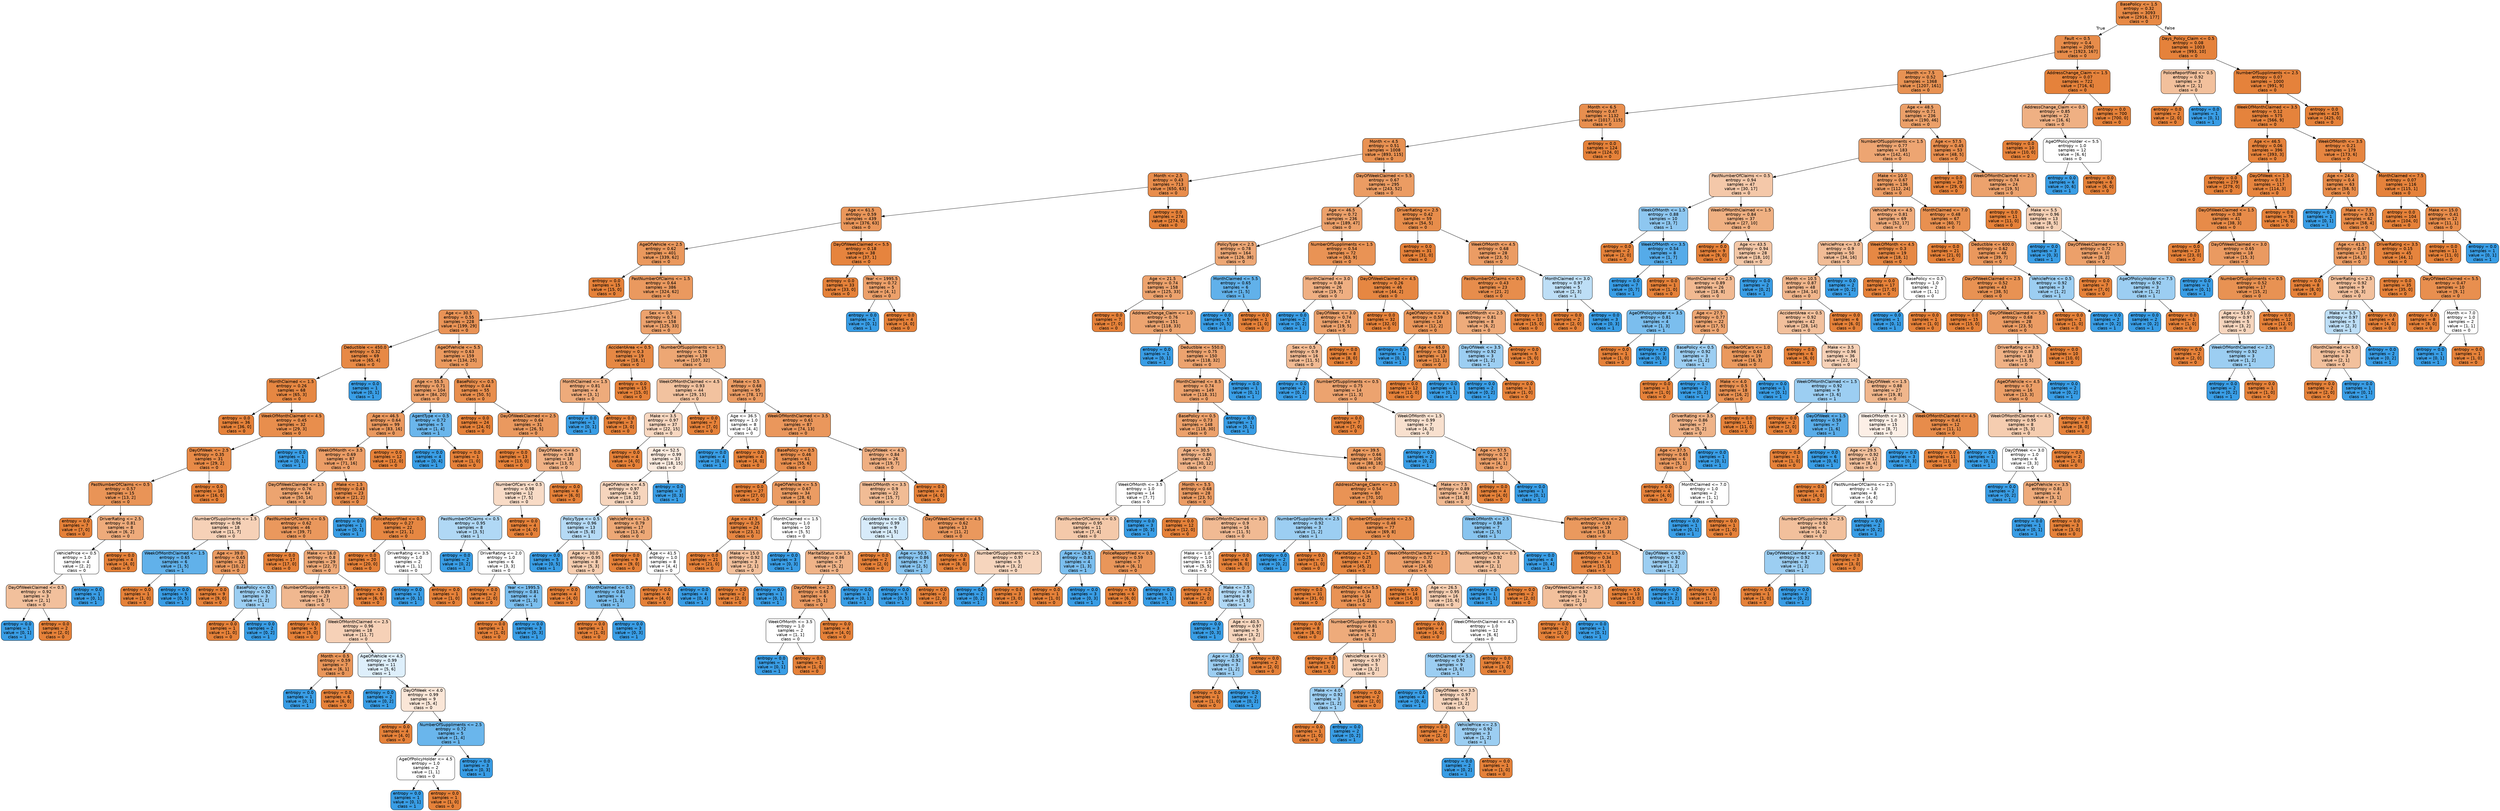 digraph Tree {
node [shape=box, style="filled, rounded", color="black", fontname=helvetica] ;
edge [fontname=helvetica] ;
0 [label="BasePolicy <= 1.5\nentropy = 0.32\nsamples = 3093\nvalue = [2916, 177]\nclass = 0", fillcolor="#e78945"] ;
1 [label="Fault <= 0.5\nentropy = 0.4\nsamples = 2090\nvalue = [1923, 167]\nclass = 0", fillcolor="#e78c4a"] ;
0 -> 1 [labeldistance=2.5, labelangle=45, headlabel="True"] ;
2 [label="Month <= 7.5\nentropy = 0.52\nsamples = 1368\nvalue = [1207, 161]\nclass = 0", fillcolor="#e89253"] ;
1 -> 2 ;
3 [label="Month <= 6.5\nentropy = 0.47\nsamples = 1132\nvalue = [1017, 115]\nclass = 0", fillcolor="#e88f4f"] ;
2 -> 3 ;
4 [label="Month <= 4.5\nentropy = 0.51\nsamples = 1008\nvalue = [893, 115]\nclass = 0", fillcolor="#e89152"] ;
3 -> 4 ;
5 [label="Month <= 2.5\nentropy = 0.43\nsamples = 713\nvalue = [650, 63]\nclass = 0", fillcolor="#e88d4c"] ;
4 -> 5 ;
6 [label="Age <= 61.5\nentropy = 0.59\nsamples = 439\nvalue = [376, 63]\nclass = 0", fillcolor="#e9965a"] ;
5 -> 6 ;
7 [label="AgeOfVehicle <= 2.5\nentropy = 0.62\nsamples = 401\nvalue = [339, 62]\nclass = 0", fillcolor="#ea985d"] ;
6 -> 7 ;
8 [label="entropy = 0.0\nsamples = 15\nvalue = [15, 0]\nclass = 0", fillcolor="#e58139"] ;
7 -> 8 ;
9 [label="PastNumberOfClaims <= 1.5\nentropy = 0.64\nsamples = 386\nvalue = [324, 62]\nclass = 0", fillcolor="#ea995f"] ;
7 -> 9 ;
10 [label="Age <= 30.5\nentropy = 0.55\nsamples = 228\nvalue = [199, 29]\nclass = 0", fillcolor="#e99356"] ;
9 -> 10 ;
11 [label="Deductible <= 450.0\nentropy = 0.32\nsamples = 69\nvalue = [65, 4]\nclass = 0", fillcolor="#e78945"] ;
10 -> 11 ;
12 [label="MonthClaimed <= 1.5\nentropy = 0.26\nsamples = 68\nvalue = [65, 3]\nclass = 0", fillcolor="#e68742"] ;
11 -> 12 ;
13 [label="entropy = 0.0\nsamples = 36\nvalue = [36, 0]\nclass = 0", fillcolor="#e58139"] ;
12 -> 13 ;
14 [label="WeekOfMonthClaimed <= 4.5\nentropy = 0.45\nsamples = 32\nvalue = [29, 3]\nclass = 0", fillcolor="#e88e4d"] ;
12 -> 14 ;
15 [label="DayOfWeek <= 2.5\nentropy = 0.35\nsamples = 31\nvalue = [29, 2]\nclass = 0", fillcolor="#e78a47"] ;
14 -> 15 ;
16 [label="PastNumberOfClaims <= 0.5\nentropy = 0.57\nsamples = 15\nvalue = [13, 2]\nclass = 0", fillcolor="#e99457"] ;
15 -> 16 ;
17 [label="entropy = 0.0\nsamples = 7\nvalue = [7, 0]\nclass = 0", fillcolor="#e58139"] ;
16 -> 17 ;
18 [label="DriverRating <= 2.5\nentropy = 0.81\nsamples = 8\nvalue = [6, 2]\nclass = 0", fillcolor="#eeab7b"] ;
16 -> 18 ;
19 [label="VehiclePrice <= 0.5\nentropy = 1.0\nsamples = 4\nvalue = [2, 2]\nclass = 0", fillcolor="#ffffff"] ;
18 -> 19 ;
20 [label="DayOfWeekClaimed <= 0.5\nentropy = 0.92\nsamples = 3\nvalue = [2, 1]\nclass = 0", fillcolor="#f2c09c"] ;
19 -> 20 ;
21 [label="entropy = 0.0\nsamples = 1\nvalue = [0, 1]\nclass = 1", fillcolor="#399de5"] ;
20 -> 21 ;
22 [label="entropy = 0.0\nsamples = 2\nvalue = [2, 0]\nclass = 0", fillcolor="#e58139"] ;
20 -> 22 ;
23 [label="entropy = 0.0\nsamples = 1\nvalue = [0, 1]\nclass = 1", fillcolor="#399de5"] ;
19 -> 23 ;
24 [label="entropy = 0.0\nsamples = 4\nvalue = [4, 0]\nclass = 0", fillcolor="#e58139"] ;
18 -> 24 ;
25 [label="entropy = 0.0\nsamples = 16\nvalue = [16, 0]\nclass = 0", fillcolor="#e58139"] ;
15 -> 25 ;
26 [label="entropy = 0.0\nsamples = 1\nvalue = [0, 1]\nclass = 1", fillcolor="#399de5"] ;
14 -> 26 ;
27 [label="entropy = 0.0\nsamples = 1\nvalue = [0, 1]\nclass = 1", fillcolor="#399de5"] ;
11 -> 27 ;
28 [label="AgeOfVehicle <= 5.5\nentropy = 0.63\nsamples = 159\nvalue = [134, 25]\nclass = 0", fillcolor="#ea995e"] ;
10 -> 28 ;
29 [label="Age <= 55.5\nentropy = 0.71\nsamples = 104\nvalue = [84, 20]\nclass = 0", fillcolor="#eb9f68"] ;
28 -> 29 ;
30 [label="Age <= 46.5\nentropy = 0.64\nsamples = 99\nvalue = [83, 16]\nclass = 0", fillcolor="#ea995f"] ;
29 -> 30 ;
31 [label="WeekOfMonth <= 3.5\nentropy = 0.69\nsamples = 87\nvalue = [71, 16]\nclass = 0", fillcolor="#eb9d66"] ;
30 -> 31 ;
32 [label="DayOfWeekClaimed <= 1.5\nentropy = 0.76\nsamples = 64\nvalue = [50, 14]\nclass = 0", fillcolor="#eca470"] ;
31 -> 32 ;
33 [label="NumberOfSuppliments <= 1.5\nentropy = 0.96\nsamples = 18\nvalue = [11, 7]\nclass = 0", fillcolor="#f6d1b7"] ;
32 -> 33 ;
34 [label="WeekOfMonthClaimed <= 1.5\nentropy = 0.65\nsamples = 6\nvalue = [1, 5]\nclass = 1", fillcolor="#61b1ea"] ;
33 -> 34 ;
35 [label="entropy = 0.0\nsamples = 1\nvalue = [1, 0]\nclass = 0", fillcolor="#e58139"] ;
34 -> 35 ;
36 [label="entropy = 0.0\nsamples = 5\nvalue = [0, 5]\nclass = 1", fillcolor="#399de5"] ;
34 -> 36 ;
37 [label="Age <= 39.0\nentropy = 0.65\nsamples = 12\nvalue = [10, 2]\nclass = 0", fillcolor="#ea9a61"] ;
33 -> 37 ;
38 [label="entropy = 0.0\nsamples = 9\nvalue = [9, 0]\nclass = 0", fillcolor="#e58139"] ;
37 -> 38 ;
39 [label="BasePolicy <= 0.5\nentropy = 0.92\nsamples = 3\nvalue = [1, 2]\nclass = 1", fillcolor="#9ccef2"] ;
37 -> 39 ;
40 [label="entropy = 0.0\nsamples = 1\nvalue = [1, 0]\nclass = 0", fillcolor="#e58139"] ;
39 -> 40 ;
41 [label="entropy = 0.0\nsamples = 2\nvalue = [0, 2]\nclass = 1", fillcolor="#399de5"] ;
39 -> 41 ;
42 [label="PastNumberOfClaims <= 0.5\nentropy = 0.62\nsamples = 46\nvalue = [39, 7]\nclass = 0", fillcolor="#ea985d"] ;
32 -> 42 ;
43 [label="entropy = 0.0\nsamples = 17\nvalue = [17, 0]\nclass = 0", fillcolor="#e58139"] ;
42 -> 43 ;
44 [label="Make <= 16.0\nentropy = 0.8\nsamples = 29\nvalue = [22, 7]\nclass = 0", fillcolor="#eda978"] ;
42 -> 44 ;
45 [label="NumberOfSuppliments <= 1.5\nentropy = 0.89\nsamples = 23\nvalue = [16, 7]\nclass = 0", fillcolor="#f0b890"] ;
44 -> 45 ;
46 [label="entropy = 0.0\nsamples = 5\nvalue = [5, 0]\nclass = 0", fillcolor="#e58139"] ;
45 -> 46 ;
47 [label="WeekOfMonthClaimed <= 2.5\nentropy = 0.96\nsamples = 18\nvalue = [11, 7]\nclass = 0", fillcolor="#f6d1b7"] ;
45 -> 47 ;
48 [label="Month <= 0.5\nentropy = 0.59\nsamples = 7\nvalue = [6, 1]\nclass = 0", fillcolor="#e9965a"] ;
47 -> 48 ;
49 [label="entropy = 0.0\nsamples = 1\nvalue = [0, 1]\nclass = 1", fillcolor="#399de5"] ;
48 -> 49 ;
50 [label="entropy = 0.0\nsamples = 6\nvalue = [6, 0]\nclass = 0", fillcolor="#e58139"] ;
48 -> 50 ;
51 [label="AgeOfVehicle <= 4.5\nentropy = 0.99\nsamples = 11\nvalue = [5, 6]\nclass = 1", fillcolor="#deeffb"] ;
47 -> 51 ;
52 [label="entropy = 0.0\nsamples = 2\nvalue = [0, 2]\nclass = 1", fillcolor="#399de5"] ;
51 -> 52 ;
53 [label="DayOfWeek <= 4.0\nentropy = 0.99\nsamples = 9\nvalue = [5, 4]\nclass = 0", fillcolor="#fae6d7"] ;
51 -> 53 ;
54 [label="entropy = 0.0\nsamples = 4\nvalue = [4, 0]\nclass = 0", fillcolor="#e58139"] ;
53 -> 54 ;
55 [label="NumberOfSuppliments <= 2.5\nentropy = 0.72\nsamples = 5\nvalue = [1, 4]\nclass = 1", fillcolor="#6ab6ec"] ;
53 -> 55 ;
56 [label="AgeOfPolicyHolder <= 4.5\nentropy = 1.0\nsamples = 2\nvalue = [1, 1]\nclass = 0", fillcolor="#ffffff"] ;
55 -> 56 ;
57 [label="entropy = 0.0\nsamples = 1\nvalue = [0, 1]\nclass = 1", fillcolor="#399de5"] ;
56 -> 57 ;
58 [label="entropy = 0.0\nsamples = 1\nvalue = [1, 0]\nclass = 0", fillcolor="#e58139"] ;
56 -> 58 ;
59 [label="entropy = 0.0\nsamples = 3\nvalue = [0, 3]\nclass = 1", fillcolor="#399de5"] ;
55 -> 59 ;
60 [label="entropy = 0.0\nsamples = 6\nvalue = [6, 0]\nclass = 0", fillcolor="#e58139"] ;
44 -> 60 ;
61 [label="Make <= 1.5\nentropy = 0.43\nsamples = 23\nvalue = [21, 2]\nclass = 0", fillcolor="#e78d4c"] ;
31 -> 61 ;
62 [label="entropy = 0.0\nsamples = 1\nvalue = [0, 1]\nclass = 1", fillcolor="#399de5"] ;
61 -> 62 ;
63 [label="PoliceReportFiled <= 0.5\nentropy = 0.27\nsamples = 22\nvalue = [21, 1]\nclass = 0", fillcolor="#e68742"] ;
61 -> 63 ;
64 [label="entropy = 0.0\nsamples = 20\nvalue = [20, 0]\nclass = 0", fillcolor="#e58139"] ;
63 -> 64 ;
65 [label="DriverRating <= 3.5\nentropy = 1.0\nsamples = 2\nvalue = [1, 1]\nclass = 0", fillcolor="#ffffff"] ;
63 -> 65 ;
66 [label="entropy = 0.0\nsamples = 1\nvalue = [0, 1]\nclass = 1", fillcolor="#399de5"] ;
65 -> 66 ;
67 [label="entropy = 0.0\nsamples = 1\nvalue = [1, 0]\nclass = 0", fillcolor="#e58139"] ;
65 -> 67 ;
68 [label="entropy = 0.0\nsamples = 12\nvalue = [12, 0]\nclass = 0", fillcolor="#e58139"] ;
30 -> 68 ;
69 [label="AgentType <= 0.5\nentropy = 0.72\nsamples = 5\nvalue = [1, 4]\nclass = 1", fillcolor="#6ab6ec"] ;
29 -> 69 ;
70 [label="entropy = 0.0\nsamples = 4\nvalue = [0, 4]\nclass = 1", fillcolor="#399de5"] ;
69 -> 70 ;
71 [label="entropy = 0.0\nsamples = 1\nvalue = [1, 0]\nclass = 0", fillcolor="#e58139"] ;
69 -> 71 ;
72 [label="BasePolicy <= 0.5\nentropy = 0.44\nsamples = 55\nvalue = [50, 5]\nclass = 0", fillcolor="#e88e4d"] ;
28 -> 72 ;
73 [label="entropy = 0.0\nsamples = 24\nvalue = [24, 0]\nclass = 0", fillcolor="#e58139"] ;
72 -> 73 ;
74 [label="DayOfWeekClaimed <= 2.5\nentropy = 0.64\nsamples = 31\nvalue = [26, 5]\nclass = 0", fillcolor="#ea995f"] ;
72 -> 74 ;
75 [label="entropy = 0.0\nsamples = 13\nvalue = [13, 0]\nclass = 0", fillcolor="#e58139"] ;
74 -> 75 ;
76 [label="DayOfWeek <= 4.5\nentropy = 0.85\nsamples = 18\nvalue = [13, 5]\nclass = 0", fillcolor="#efb185"] ;
74 -> 76 ;
77 [label="NumberOfCars <= 0.5\nentropy = 0.98\nsamples = 12\nvalue = [7, 5]\nclass = 0", fillcolor="#f8dbc6"] ;
76 -> 77 ;
78 [label="PastNumberOfClaims <= 0.5\nentropy = 0.95\nsamples = 8\nvalue = [3, 5]\nclass = 1", fillcolor="#b0d8f5"] ;
77 -> 78 ;
79 [label="entropy = 0.0\nsamples = 2\nvalue = [0, 2]\nclass = 1", fillcolor="#399de5"] ;
78 -> 79 ;
80 [label="DriverRating <= 2.0\nentropy = 1.0\nsamples = 6\nvalue = [3, 3]\nclass = 0", fillcolor="#ffffff"] ;
78 -> 80 ;
81 [label="entropy = 0.0\nsamples = 2\nvalue = [2, 0]\nclass = 0", fillcolor="#e58139"] ;
80 -> 81 ;
82 [label="Year <= 1995.5\nentropy = 0.81\nsamples = 4\nvalue = [1, 3]\nclass = 1", fillcolor="#7bbeee"] ;
80 -> 82 ;
83 [label="entropy = 0.0\nsamples = 1\nvalue = [1, 0]\nclass = 0", fillcolor="#e58139"] ;
82 -> 83 ;
84 [label="entropy = 0.0\nsamples = 3\nvalue = [0, 3]\nclass = 1", fillcolor="#399de5"] ;
82 -> 84 ;
85 [label="entropy = 0.0\nsamples = 4\nvalue = [4, 0]\nclass = 0", fillcolor="#e58139"] ;
77 -> 85 ;
86 [label="entropy = 0.0\nsamples = 6\nvalue = [6, 0]\nclass = 0", fillcolor="#e58139"] ;
76 -> 86 ;
87 [label="Sex <= 0.5\nentropy = 0.74\nsamples = 158\nvalue = [125, 33]\nclass = 0", fillcolor="#eca26d"] ;
9 -> 87 ;
88 [label="AccidentArea <= 0.5\nentropy = 0.3\nsamples = 19\nvalue = [18, 1]\nclass = 0", fillcolor="#e68844"] ;
87 -> 88 ;
89 [label="MonthClaimed <= 1.5\nentropy = 0.81\nsamples = 4\nvalue = [3, 1]\nclass = 0", fillcolor="#eeab7b"] ;
88 -> 89 ;
90 [label="entropy = 0.0\nsamples = 1\nvalue = [0, 1]\nclass = 1", fillcolor="#399de5"] ;
89 -> 90 ;
91 [label="entropy = 0.0\nsamples = 3\nvalue = [3, 0]\nclass = 0", fillcolor="#e58139"] ;
89 -> 91 ;
92 [label="entropy = 0.0\nsamples = 15\nvalue = [15, 0]\nclass = 0", fillcolor="#e58139"] ;
88 -> 92 ;
93 [label="NumberOfSuppliments <= 1.5\nentropy = 0.78\nsamples = 139\nvalue = [107, 32]\nclass = 0", fillcolor="#eda774"] ;
87 -> 93 ;
94 [label="WeekOfMonthClaimed <= 4.5\nentropy = 0.93\nsamples = 44\nvalue = [29, 15]\nclass = 0", fillcolor="#f2c29f"] ;
93 -> 94 ;
95 [label="Make <= 3.5\nentropy = 0.97\nsamples = 37\nvalue = [22, 15]\nclass = 0", fillcolor="#f7d7c0"] ;
94 -> 95 ;
96 [label="entropy = 0.0\nsamples = 4\nvalue = [4, 0]\nclass = 0", fillcolor="#e58139"] ;
95 -> 96 ;
97 [label="Age <= 52.5\nentropy = 0.99\nsamples = 33\nvalue = [18, 15]\nclass = 0", fillcolor="#fbeade"] ;
95 -> 97 ;
98 [label="AgeOfVehicle <= 4.5\nentropy = 0.97\nsamples = 30\nvalue = [18, 12]\nclass = 0", fillcolor="#f6d5bd"] ;
97 -> 98 ;
99 [label="PolicyType <= 0.5\nentropy = 0.96\nsamples = 13\nvalue = [5, 8]\nclass = 1", fillcolor="#b5daf5"] ;
98 -> 99 ;
100 [label="entropy = 0.0\nsamples = 5\nvalue = [0, 5]\nclass = 1", fillcolor="#399de5"] ;
99 -> 100 ;
101 [label="Age <= 30.0\nentropy = 0.95\nsamples = 8\nvalue = [5, 3]\nclass = 0", fillcolor="#f5cdb0"] ;
99 -> 101 ;
102 [label="entropy = 0.0\nsamples = 4\nvalue = [4, 0]\nclass = 0", fillcolor="#e58139"] ;
101 -> 102 ;
103 [label="MonthClaimed <= 0.5\nentropy = 0.81\nsamples = 4\nvalue = [1, 3]\nclass = 1", fillcolor="#7bbeee"] ;
101 -> 103 ;
104 [label="entropy = 0.0\nsamples = 1\nvalue = [1, 0]\nclass = 0", fillcolor="#e58139"] ;
103 -> 104 ;
105 [label="entropy = 0.0\nsamples = 3\nvalue = [0, 3]\nclass = 1", fillcolor="#399de5"] ;
103 -> 105 ;
106 [label="VehiclePrice <= 1.5\nentropy = 0.79\nsamples = 17\nvalue = [13, 4]\nclass = 0", fillcolor="#eda876"] ;
98 -> 106 ;
107 [label="entropy = 0.0\nsamples = 9\nvalue = [9, 0]\nclass = 0", fillcolor="#e58139"] ;
106 -> 107 ;
108 [label="Age <= 41.5\nentropy = 1.0\nsamples = 8\nvalue = [4, 4]\nclass = 0", fillcolor="#ffffff"] ;
106 -> 108 ;
109 [label="entropy = 0.0\nsamples = 4\nvalue = [4, 0]\nclass = 0", fillcolor="#e58139"] ;
108 -> 109 ;
110 [label="entropy = 0.0\nsamples = 4\nvalue = [0, 4]\nclass = 1", fillcolor="#399de5"] ;
108 -> 110 ;
111 [label="entropy = 0.0\nsamples = 3\nvalue = [0, 3]\nclass = 1", fillcolor="#399de5"] ;
97 -> 111 ;
112 [label="entropy = 0.0\nsamples = 7\nvalue = [7, 0]\nclass = 0", fillcolor="#e58139"] ;
94 -> 112 ;
113 [label="Make <= 0.5\nentropy = 0.68\nsamples = 95\nvalue = [78, 17]\nclass = 0", fillcolor="#eb9c64"] ;
93 -> 113 ;
114 [label="Age <= 36.5\nentropy = 1.0\nsamples = 8\nvalue = [4, 4]\nclass = 0", fillcolor="#ffffff"] ;
113 -> 114 ;
115 [label="entropy = 0.0\nsamples = 4\nvalue = [0, 4]\nclass = 1", fillcolor="#399de5"] ;
114 -> 115 ;
116 [label="entropy = 0.0\nsamples = 4\nvalue = [4, 0]\nclass = 0", fillcolor="#e58139"] ;
114 -> 116 ;
117 [label="WeekOfMonthClaimed <= 3.5\nentropy = 0.61\nsamples = 87\nvalue = [74, 13]\nclass = 0", fillcolor="#ea975c"] ;
113 -> 117 ;
118 [label="BasePolicy <= 0.5\nentropy = 0.46\nsamples = 61\nvalue = [55, 6]\nclass = 0", fillcolor="#e88f4f"] ;
117 -> 118 ;
119 [label="entropy = 0.0\nsamples = 27\nvalue = [27, 0]\nclass = 0", fillcolor="#e58139"] ;
118 -> 119 ;
120 [label="AgeOfVehicle <= 5.5\nentropy = 0.67\nsamples = 34\nvalue = [28, 6]\nclass = 0", fillcolor="#eb9c63"] ;
118 -> 120 ;
121 [label="Age <= 47.5\nentropy = 0.25\nsamples = 24\nvalue = [23, 1]\nclass = 0", fillcolor="#e68642"] ;
120 -> 121 ;
122 [label="entropy = 0.0\nsamples = 21\nvalue = [21, 0]\nclass = 0", fillcolor="#e58139"] ;
121 -> 122 ;
123 [label="Make <= 15.0\nentropy = 0.92\nsamples = 3\nvalue = [2, 1]\nclass = 0", fillcolor="#f2c09c"] ;
121 -> 123 ;
124 [label="entropy = 0.0\nsamples = 2\nvalue = [2, 0]\nclass = 0", fillcolor="#e58139"] ;
123 -> 124 ;
125 [label="entropy = 0.0\nsamples = 1\nvalue = [0, 1]\nclass = 1", fillcolor="#399de5"] ;
123 -> 125 ;
126 [label="MonthClaimed <= 1.5\nentropy = 1.0\nsamples = 10\nvalue = [5, 5]\nclass = 0", fillcolor="#ffffff"] ;
120 -> 126 ;
127 [label="entropy = 0.0\nsamples = 3\nvalue = [0, 3]\nclass = 1", fillcolor="#399de5"] ;
126 -> 127 ;
128 [label="MaritalStatus <= 1.5\nentropy = 0.86\nsamples = 7\nvalue = [5, 2]\nclass = 0", fillcolor="#efb388"] ;
126 -> 128 ;
129 [label="DayOfWeek <= 2.5\nentropy = 0.65\nsamples = 6\nvalue = [5, 1]\nclass = 0", fillcolor="#ea9a61"] ;
128 -> 129 ;
130 [label="WeekOfMonth <= 3.5\nentropy = 1.0\nsamples = 2\nvalue = [1, 1]\nclass = 0", fillcolor="#ffffff"] ;
129 -> 130 ;
131 [label="entropy = 0.0\nsamples = 1\nvalue = [0, 1]\nclass = 1", fillcolor="#399de5"] ;
130 -> 131 ;
132 [label="entropy = 0.0\nsamples = 1\nvalue = [1, 0]\nclass = 0", fillcolor="#e58139"] ;
130 -> 132 ;
133 [label="entropy = 0.0\nsamples = 4\nvalue = [4, 0]\nclass = 0", fillcolor="#e58139"] ;
129 -> 133 ;
134 [label="entropy = 0.0\nsamples = 1\nvalue = [0, 1]\nclass = 1", fillcolor="#399de5"] ;
128 -> 134 ;
135 [label="DayOfWeek <= 4.5\nentropy = 0.84\nsamples = 26\nvalue = [19, 7]\nclass = 0", fillcolor="#efaf82"] ;
117 -> 135 ;
136 [label="WeekOfMonth <= 3.5\nentropy = 0.9\nsamples = 22\nvalue = [15, 7]\nclass = 0", fillcolor="#f1bc95"] ;
135 -> 136 ;
137 [label="AccidentArea <= 0.5\nentropy = 0.99\nsamples = 9\nvalue = [4, 5]\nclass = 1", fillcolor="#d7ebfa"] ;
136 -> 137 ;
138 [label="entropy = 0.0\nsamples = 2\nvalue = [2, 0]\nclass = 0", fillcolor="#e58139"] ;
137 -> 138 ;
139 [label="Age <= 50.5\nentropy = 0.86\nsamples = 7\nvalue = [2, 5]\nclass = 1", fillcolor="#88c4ef"] ;
137 -> 139 ;
140 [label="entropy = 0.0\nsamples = 5\nvalue = [0, 5]\nclass = 1", fillcolor="#399de5"] ;
139 -> 140 ;
141 [label="entropy = 0.0\nsamples = 2\nvalue = [2, 0]\nclass = 0", fillcolor="#e58139"] ;
139 -> 141 ;
142 [label="DayOfWeekClaimed <= 4.5\nentropy = 0.62\nsamples = 13\nvalue = [11, 2]\nclass = 0", fillcolor="#ea985d"] ;
136 -> 142 ;
143 [label="entropy = 0.0\nsamples = 8\nvalue = [8, 0]\nclass = 0", fillcolor="#e58139"] ;
142 -> 143 ;
144 [label="NumberOfSuppliments <= 2.5\nentropy = 0.97\nsamples = 5\nvalue = [3, 2]\nclass = 0", fillcolor="#f6d5bd"] ;
142 -> 144 ;
145 [label="entropy = 0.0\nsamples = 2\nvalue = [0, 2]\nclass = 1", fillcolor="#399de5"] ;
144 -> 145 ;
146 [label="entropy = 0.0\nsamples = 3\nvalue = [3, 0]\nclass = 0", fillcolor="#e58139"] ;
144 -> 146 ;
147 [label="entropy = 0.0\nsamples = 4\nvalue = [4, 0]\nclass = 0", fillcolor="#e58139"] ;
135 -> 147 ;
148 [label="DayOfWeekClaimed <= 5.5\nentropy = 0.18\nsamples = 38\nvalue = [37, 1]\nclass = 0", fillcolor="#e6843e"] ;
6 -> 148 ;
149 [label="entropy = 0.0\nsamples = 33\nvalue = [33, 0]\nclass = 0", fillcolor="#e58139"] ;
148 -> 149 ;
150 [label="Year <= 1995.5\nentropy = 0.72\nsamples = 5\nvalue = [4, 1]\nclass = 0", fillcolor="#eca06a"] ;
148 -> 150 ;
151 [label="entropy = 0.0\nsamples = 1\nvalue = [0, 1]\nclass = 1", fillcolor="#399de5"] ;
150 -> 151 ;
152 [label="entropy = 0.0\nsamples = 4\nvalue = [4, 0]\nclass = 0", fillcolor="#e58139"] ;
150 -> 152 ;
153 [label="entropy = 0.0\nsamples = 274\nvalue = [274, 0]\nclass = 0", fillcolor="#e58139"] ;
5 -> 153 ;
154 [label="DayOfWeekClaimed <= 5.5\nentropy = 0.67\nsamples = 295\nvalue = [243, 52]\nclass = 0", fillcolor="#eb9c63"] ;
4 -> 154 ;
155 [label="Age <= 46.5\nentropy = 0.72\nsamples = 236\nvalue = [189, 47]\nclass = 0", fillcolor="#eba06a"] ;
154 -> 155 ;
156 [label="PolicyType <= 2.5\nentropy = 0.78\nsamples = 164\nvalue = [126, 38]\nclass = 0", fillcolor="#eda775"] ;
155 -> 156 ;
157 [label="Age <= 21.5\nentropy = 0.74\nsamples = 158\nvalue = [125, 33]\nclass = 0", fillcolor="#eca26d"] ;
156 -> 157 ;
158 [label="entropy = 0.0\nsamples = 7\nvalue = [7, 0]\nclass = 0", fillcolor="#e58139"] ;
157 -> 158 ;
159 [label="AddressChange_Claim <= 1.0\nentropy = 0.76\nsamples = 151\nvalue = [118, 33]\nclass = 0", fillcolor="#eca470"] ;
157 -> 159 ;
160 [label="entropy = 0.0\nsamples = 1\nvalue = [0, 1]\nclass = 1", fillcolor="#399de5"] ;
159 -> 160 ;
161 [label="Deductible <= 550.0\nentropy = 0.75\nsamples = 150\nvalue = [118, 32]\nclass = 0", fillcolor="#eca36f"] ;
159 -> 161 ;
162 [label="MonthClaimed <= 8.5\nentropy = 0.74\nsamples = 149\nvalue = [118, 31]\nclass = 0", fillcolor="#eca26d"] ;
161 -> 162 ;
163 [label="BasePolicy <= 0.5\nentropy = 0.73\nsamples = 148\nvalue = [118, 30]\nclass = 0", fillcolor="#eca16b"] ;
162 -> 163 ;
164 [label="Age <= 30.5\nentropy = 0.86\nsamples = 42\nvalue = [30, 12]\nclass = 0", fillcolor="#efb388"] ;
163 -> 164 ;
165 [label="WeekOfMonth <= 3.5\nentropy = 1.0\nsamples = 14\nvalue = [7, 7]\nclass = 0", fillcolor="#ffffff"] ;
164 -> 165 ;
166 [label="PastNumberOfClaims <= 0.5\nentropy = 0.95\nsamples = 11\nvalue = [7, 4]\nclass = 0", fillcolor="#f4c9aa"] ;
165 -> 166 ;
167 [label="Age <= 26.5\nentropy = 0.81\nsamples = 4\nvalue = [1, 3]\nclass = 1", fillcolor="#7bbeee"] ;
166 -> 167 ;
168 [label="entropy = 0.0\nsamples = 1\nvalue = [1, 0]\nclass = 0", fillcolor="#e58139"] ;
167 -> 168 ;
169 [label="entropy = 0.0\nsamples = 3\nvalue = [0, 3]\nclass = 1", fillcolor="#399de5"] ;
167 -> 169 ;
170 [label="PoliceReportFiled <= 0.5\nentropy = 0.59\nsamples = 7\nvalue = [6, 1]\nclass = 0", fillcolor="#e9965a"] ;
166 -> 170 ;
171 [label="entropy = 0.0\nsamples = 6\nvalue = [6, 0]\nclass = 0", fillcolor="#e58139"] ;
170 -> 171 ;
172 [label="entropy = 0.0\nsamples = 1\nvalue = [0, 1]\nclass = 1", fillcolor="#399de5"] ;
170 -> 172 ;
173 [label="entropy = 0.0\nsamples = 3\nvalue = [0, 3]\nclass = 1", fillcolor="#399de5"] ;
165 -> 173 ;
174 [label="Month <= 5.5\nentropy = 0.68\nsamples = 28\nvalue = [23, 5]\nclass = 0", fillcolor="#eb9c64"] ;
164 -> 174 ;
175 [label="entropy = 0.0\nsamples = 12\nvalue = [12, 0]\nclass = 0", fillcolor="#e58139"] ;
174 -> 175 ;
176 [label="WeekOfMonthClaimed <= 3.5\nentropy = 0.9\nsamples = 16\nvalue = [11, 5]\nclass = 0", fillcolor="#f1ba93"] ;
174 -> 176 ;
177 [label="Make <= 1.0\nentropy = 1.0\nsamples = 10\nvalue = [5, 5]\nclass = 0", fillcolor="#ffffff"] ;
176 -> 177 ;
178 [label="entropy = 0.0\nsamples = 2\nvalue = [2, 0]\nclass = 0", fillcolor="#e58139"] ;
177 -> 178 ;
179 [label="Make <= 7.5\nentropy = 0.95\nsamples = 8\nvalue = [3, 5]\nclass = 1", fillcolor="#b0d8f5"] ;
177 -> 179 ;
180 [label="entropy = 0.0\nsamples = 3\nvalue = [0, 3]\nclass = 1", fillcolor="#399de5"] ;
179 -> 180 ;
181 [label="Age <= 40.5\nentropy = 0.97\nsamples = 5\nvalue = [3, 2]\nclass = 0", fillcolor="#f6d5bd"] ;
179 -> 181 ;
182 [label="Age <= 32.5\nentropy = 0.92\nsamples = 3\nvalue = [1, 2]\nclass = 1", fillcolor="#9ccef2"] ;
181 -> 182 ;
183 [label="entropy = 0.0\nsamples = 1\nvalue = [1, 0]\nclass = 0", fillcolor="#e58139"] ;
182 -> 183 ;
184 [label="entropy = 0.0\nsamples = 2\nvalue = [0, 2]\nclass = 1", fillcolor="#399de5"] ;
182 -> 184 ;
185 [label="entropy = 0.0\nsamples = 2\nvalue = [2, 0]\nclass = 0", fillcolor="#e58139"] ;
181 -> 185 ;
186 [label="entropy = 0.0\nsamples = 6\nvalue = [6, 0]\nclass = 0", fillcolor="#e58139"] ;
176 -> 186 ;
187 [label="Age <= 39.5\nentropy = 0.66\nsamples = 106\nvalue = [88, 18]\nclass = 0", fillcolor="#ea9b61"] ;
163 -> 187 ;
188 [label="AddressChange_Claim <= 2.5\nentropy = 0.54\nsamples = 80\nvalue = [70, 10]\nclass = 0", fillcolor="#e99355"] ;
187 -> 188 ;
189 [label="NumberOfSuppliments <= 2.5\nentropy = 0.92\nsamples = 3\nvalue = [1, 2]\nclass = 1", fillcolor="#9ccef2"] ;
188 -> 189 ;
190 [label="entropy = 0.0\nsamples = 2\nvalue = [0, 2]\nclass = 1", fillcolor="#399de5"] ;
189 -> 190 ;
191 [label="entropy = 0.0\nsamples = 1\nvalue = [1, 0]\nclass = 0", fillcolor="#e58139"] ;
189 -> 191 ;
192 [label="NumberOfSuppliments <= 2.5\nentropy = 0.48\nsamples = 77\nvalue = [69, 8]\nclass = 0", fillcolor="#e89050"] ;
188 -> 192 ;
193 [label="MaritalStatus <= 1.5\nentropy = 0.25\nsamples = 47\nvalue = [45, 2]\nclass = 0", fillcolor="#e68742"] ;
192 -> 193 ;
194 [label="entropy = 0.0\nsamples = 31\nvalue = [31, 0]\nclass = 0", fillcolor="#e58139"] ;
193 -> 194 ;
195 [label="MonthClaimed <= 5.5\nentropy = 0.54\nsamples = 16\nvalue = [14, 2]\nclass = 0", fillcolor="#e99355"] ;
193 -> 195 ;
196 [label="entropy = 0.0\nsamples = 8\nvalue = [8, 0]\nclass = 0", fillcolor="#e58139"] ;
195 -> 196 ;
197 [label="NumberOfSuppliments <= 0.5\nentropy = 0.81\nsamples = 8\nvalue = [6, 2]\nclass = 0", fillcolor="#eeab7b"] ;
195 -> 197 ;
198 [label="entropy = 0.0\nsamples = 3\nvalue = [3, 0]\nclass = 0", fillcolor="#e58139"] ;
197 -> 198 ;
199 [label="VehiclePrice <= 0.5\nentropy = 0.97\nsamples = 5\nvalue = [3, 2]\nclass = 0", fillcolor="#f6d5bd"] ;
197 -> 199 ;
200 [label="Make <= 4.0\nentropy = 0.92\nsamples = 3\nvalue = [1, 2]\nclass = 1", fillcolor="#9ccef2"] ;
199 -> 200 ;
201 [label="entropy = 0.0\nsamples = 1\nvalue = [1, 0]\nclass = 0", fillcolor="#e58139"] ;
200 -> 201 ;
202 [label="entropy = 0.0\nsamples = 2\nvalue = [0, 2]\nclass = 1", fillcolor="#399de5"] ;
200 -> 202 ;
203 [label="entropy = 0.0\nsamples = 2\nvalue = [2, 0]\nclass = 0", fillcolor="#e58139"] ;
199 -> 203 ;
204 [label="WeekOfMonthClaimed <= 2.5\nentropy = 0.72\nsamples = 30\nvalue = [24, 6]\nclass = 0", fillcolor="#eca06a"] ;
192 -> 204 ;
205 [label="entropy = 0.0\nsamples = 14\nvalue = [14, 0]\nclass = 0", fillcolor="#e58139"] ;
204 -> 205 ;
206 [label="Age <= 26.5\nentropy = 0.95\nsamples = 16\nvalue = [10, 6]\nclass = 0", fillcolor="#f5cdb0"] ;
204 -> 206 ;
207 [label="entropy = 0.0\nsamples = 4\nvalue = [4, 0]\nclass = 0", fillcolor="#e58139"] ;
206 -> 207 ;
208 [label="WeekOfMonthClaimed <= 4.5\nentropy = 1.0\nsamples = 12\nvalue = [6, 6]\nclass = 0", fillcolor="#ffffff"] ;
206 -> 208 ;
209 [label="MonthClaimed <= 5.5\nentropy = 0.92\nsamples = 9\nvalue = [3, 6]\nclass = 1", fillcolor="#9ccef2"] ;
208 -> 209 ;
210 [label="entropy = 0.0\nsamples = 4\nvalue = [0, 4]\nclass = 1", fillcolor="#399de5"] ;
209 -> 210 ;
211 [label="DayOfWeek <= 3.5\nentropy = 0.97\nsamples = 5\nvalue = [3, 2]\nclass = 0", fillcolor="#f6d5bd"] ;
209 -> 211 ;
212 [label="entropy = 0.0\nsamples = 2\nvalue = [2, 0]\nclass = 0", fillcolor="#e58139"] ;
211 -> 212 ;
213 [label="VehiclePrice <= 2.5\nentropy = 0.92\nsamples = 3\nvalue = [1, 2]\nclass = 1", fillcolor="#9ccef2"] ;
211 -> 213 ;
214 [label="entropy = 0.0\nsamples = 2\nvalue = [0, 2]\nclass = 1", fillcolor="#399de5"] ;
213 -> 214 ;
215 [label="entropy = 0.0\nsamples = 1\nvalue = [1, 0]\nclass = 0", fillcolor="#e58139"] ;
213 -> 215 ;
216 [label="entropy = 0.0\nsamples = 3\nvalue = [3, 0]\nclass = 0", fillcolor="#e58139"] ;
208 -> 216 ;
217 [label="Make <= 7.5\nentropy = 0.89\nsamples = 26\nvalue = [18, 8]\nclass = 0", fillcolor="#f1b991"] ;
187 -> 217 ;
218 [label="WeekOfMonth <= 2.5\nentropy = 0.86\nsamples = 7\nvalue = [2, 5]\nclass = 1", fillcolor="#88c4ef"] ;
217 -> 218 ;
219 [label="PastNumberOfClaims <= 0.5\nentropy = 0.92\nsamples = 3\nvalue = [2, 1]\nclass = 0", fillcolor="#f2c09c"] ;
218 -> 219 ;
220 [label="entropy = 0.0\nsamples = 1\nvalue = [0, 1]\nclass = 1", fillcolor="#399de5"] ;
219 -> 220 ;
221 [label="entropy = 0.0\nsamples = 2\nvalue = [2, 0]\nclass = 0", fillcolor="#e58139"] ;
219 -> 221 ;
222 [label="entropy = 0.0\nsamples = 4\nvalue = [0, 4]\nclass = 1", fillcolor="#399de5"] ;
218 -> 222 ;
223 [label="PastNumberOfClaims <= 2.0\nentropy = 0.63\nsamples = 19\nvalue = [16, 3]\nclass = 0", fillcolor="#ea995e"] ;
217 -> 223 ;
224 [label="WeekOfMonth <= 1.5\nentropy = 0.34\nsamples = 16\nvalue = [15, 1]\nclass = 0", fillcolor="#e78946"] ;
223 -> 224 ;
225 [label="DayOfWeekClaimed <= 3.0\nentropy = 0.92\nsamples = 3\nvalue = [2, 1]\nclass = 0", fillcolor="#f2c09c"] ;
224 -> 225 ;
226 [label="entropy = 0.0\nsamples = 2\nvalue = [2, 0]\nclass = 0", fillcolor="#e58139"] ;
225 -> 226 ;
227 [label="entropy = 0.0\nsamples = 1\nvalue = [0, 1]\nclass = 1", fillcolor="#399de5"] ;
225 -> 227 ;
228 [label="entropy = 0.0\nsamples = 13\nvalue = [13, 0]\nclass = 0", fillcolor="#e58139"] ;
224 -> 228 ;
229 [label="DayOfWeek <= 5.0\nentropy = 0.92\nsamples = 3\nvalue = [1, 2]\nclass = 1", fillcolor="#9ccef2"] ;
223 -> 229 ;
230 [label="entropy = 0.0\nsamples = 2\nvalue = [0, 2]\nclass = 1", fillcolor="#399de5"] ;
229 -> 230 ;
231 [label="entropy = 0.0\nsamples = 1\nvalue = [1, 0]\nclass = 0", fillcolor="#e58139"] ;
229 -> 231 ;
232 [label="entropy = 0.0\nsamples = 1\nvalue = [0, 1]\nclass = 1", fillcolor="#399de5"] ;
162 -> 232 ;
233 [label="entropy = 0.0\nsamples = 1\nvalue = [0, 1]\nclass = 1", fillcolor="#399de5"] ;
161 -> 233 ;
234 [label="MonthClaimed <= 5.5\nentropy = 0.65\nsamples = 6\nvalue = [1, 5]\nclass = 1", fillcolor="#61b1ea"] ;
156 -> 234 ;
235 [label="entropy = 0.0\nsamples = 5\nvalue = [0, 5]\nclass = 1", fillcolor="#399de5"] ;
234 -> 235 ;
236 [label="entropy = 0.0\nsamples = 1\nvalue = [1, 0]\nclass = 0", fillcolor="#e58139"] ;
234 -> 236 ;
237 [label="NumberOfSuppliments <= 1.5\nentropy = 0.54\nsamples = 72\nvalue = [63, 9]\nclass = 0", fillcolor="#e99355"] ;
155 -> 237 ;
238 [label="MonthClaimed <= 3.0\nentropy = 0.84\nsamples = 26\nvalue = [19, 7]\nclass = 0", fillcolor="#efaf82"] ;
237 -> 238 ;
239 [label="entropy = 0.0\nsamples = 2\nvalue = [0, 2]\nclass = 1", fillcolor="#399de5"] ;
238 -> 239 ;
240 [label="DayOfWeek <= 3.0\nentropy = 0.74\nsamples = 24\nvalue = [19, 5]\nclass = 0", fillcolor="#eca26d"] ;
238 -> 240 ;
241 [label="Sex <= 0.5\nentropy = 0.9\nsamples = 16\nvalue = [11, 5]\nclass = 0", fillcolor="#f1ba93"] ;
240 -> 241 ;
242 [label="entropy = 0.0\nsamples = 2\nvalue = [0, 2]\nclass = 1", fillcolor="#399de5"] ;
241 -> 242 ;
243 [label="NumberOfSuppliments <= 0.5\nentropy = 0.75\nsamples = 14\nvalue = [11, 3]\nclass = 0", fillcolor="#eca36f"] ;
241 -> 243 ;
244 [label="entropy = 0.0\nsamples = 7\nvalue = [7, 0]\nclass = 0", fillcolor="#e58139"] ;
243 -> 244 ;
245 [label="WeekOfMonth <= 1.5\nentropy = 0.99\nsamples = 7\nvalue = [4, 3]\nclass = 0", fillcolor="#f8e0ce"] ;
243 -> 245 ;
246 [label="entropy = 0.0\nsamples = 2\nvalue = [0, 2]\nclass = 1", fillcolor="#399de5"] ;
245 -> 246 ;
247 [label="Age <= 57.5\nentropy = 0.72\nsamples = 5\nvalue = [4, 1]\nclass = 0", fillcolor="#eca06a"] ;
245 -> 247 ;
248 [label="entropy = 0.0\nsamples = 4\nvalue = [4, 0]\nclass = 0", fillcolor="#e58139"] ;
247 -> 248 ;
249 [label="entropy = 0.0\nsamples = 1\nvalue = [0, 1]\nclass = 1", fillcolor="#399de5"] ;
247 -> 249 ;
250 [label="entropy = 0.0\nsamples = 8\nvalue = [8, 0]\nclass = 0", fillcolor="#e58139"] ;
240 -> 250 ;
251 [label="DayOfWeekClaimed <= 4.5\nentropy = 0.26\nsamples = 46\nvalue = [44, 2]\nclass = 0", fillcolor="#e68742"] ;
237 -> 251 ;
252 [label="entropy = 0.0\nsamples = 32\nvalue = [32, 0]\nclass = 0", fillcolor="#e58139"] ;
251 -> 252 ;
253 [label="AgeOfVehicle <= 4.5\nentropy = 0.59\nsamples = 14\nvalue = [12, 2]\nclass = 0", fillcolor="#e9965a"] ;
251 -> 253 ;
254 [label="entropy = 0.0\nsamples = 1\nvalue = [0, 1]\nclass = 1", fillcolor="#399de5"] ;
253 -> 254 ;
255 [label="Age <= 65.0\nentropy = 0.39\nsamples = 13\nvalue = [12, 1]\nclass = 0", fillcolor="#e78c49"] ;
253 -> 255 ;
256 [label="entropy = 0.0\nsamples = 12\nvalue = [12, 0]\nclass = 0", fillcolor="#e58139"] ;
255 -> 256 ;
257 [label="entropy = 0.0\nsamples = 1\nvalue = [0, 1]\nclass = 1", fillcolor="#399de5"] ;
255 -> 257 ;
258 [label="DriverRating <= 2.5\nentropy = 0.42\nsamples = 59\nvalue = [54, 5]\nclass = 0", fillcolor="#e78d4b"] ;
154 -> 258 ;
259 [label="entropy = 0.0\nsamples = 31\nvalue = [31, 0]\nclass = 0", fillcolor="#e58139"] ;
258 -> 259 ;
260 [label="WeekOfMonth <= 4.5\nentropy = 0.68\nsamples = 28\nvalue = [23, 5]\nclass = 0", fillcolor="#eb9c64"] ;
258 -> 260 ;
261 [label="PastNumberOfClaims <= 0.5\nentropy = 0.43\nsamples = 23\nvalue = [21, 2]\nclass = 0", fillcolor="#e78d4c"] ;
260 -> 261 ;
262 [label="WeekOfMonth <= 2.5\nentropy = 0.81\nsamples = 8\nvalue = [6, 2]\nclass = 0", fillcolor="#eeab7b"] ;
261 -> 262 ;
263 [label="DayOfWeek <= 3.5\nentropy = 0.92\nsamples = 3\nvalue = [1, 2]\nclass = 1", fillcolor="#9ccef2"] ;
262 -> 263 ;
264 [label="entropy = 0.0\nsamples = 2\nvalue = [0, 2]\nclass = 1", fillcolor="#399de5"] ;
263 -> 264 ;
265 [label="entropy = 0.0\nsamples = 1\nvalue = [1, 0]\nclass = 0", fillcolor="#e58139"] ;
263 -> 265 ;
266 [label="entropy = 0.0\nsamples = 5\nvalue = [5, 0]\nclass = 0", fillcolor="#e58139"] ;
262 -> 266 ;
267 [label="entropy = 0.0\nsamples = 15\nvalue = [15, 0]\nclass = 0", fillcolor="#e58139"] ;
261 -> 267 ;
268 [label="MonthClaimed <= 3.0\nentropy = 0.97\nsamples = 5\nvalue = [2, 3]\nclass = 1", fillcolor="#bddef6"] ;
260 -> 268 ;
269 [label="entropy = 0.0\nsamples = 2\nvalue = [2, 0]\nclass = 0", fillcolor="#e58139"] ;
268 -> 269 ;
270 [label="entropy = 0.0\nsamples = 3\nvalue = [0, 3]\nclass = 1", fillcolor="#399de5"] ;
268 -> 270 ;
271 [label="entropy = 0.0\nsamples = 124\nvalue = [124, 0]\nclass = 0", fillcolor="#e58139"] ;
3 -> 271 ;
272 [label="Age <= 48.5\nentropy = 0.71\nsamples = 236\nvalue = [190, 46]\nclass = 0", fillcolor="#eba069"] ;
2 -> 272 ;
273 [label="NumberOfSuppliments <= 1.5\nentropy = 0.77\nsamples = 183\nvalue = [142, 41]\nclass = 0", fillcolor="#eda572"] ;
272 -> 273 ;
274 [label="PastNumberOfClaims <= 0.5\nentropy = 0.94\nsamples = 47\nvalue = [30, 17]\nclass = 0", fillcolor="#f4c8a9"] ;
273 -> 274 ;
275 [label="WeekOfMonth <= 1.5\nentropy = 0.88\nsamples = 10\nvalue = [3, 7]\nclass = 1", fillcolor="#8ec7f0"] ;
274 -> 275 ;
276 [label="entropy = 0.0\nsamples = 2\nvalue = [2, 0]\nclass = 0", fillcolor="#e58139"] ;
275 -> 276 ;
277 [label="WeekOfMonth <= 3.5\nentropy = 0.54\nsamples = 8\nvalue = [1, 7]\nclass = 1", fillcolor="#55abe9"] ;
275 -> 277 ;
278 [label="entropy = 0.0\nsamples = 7\nvalue = [0, 7]\nclass = 1", fillcolor="#399de5"] ;
277 -> 278 ;
279 [label="entropy = 0.0\nsamples = 1\nvalue = [1, 0]\nclass = 0", fillcolor="#e58139"] ;
277 -> 279 ;
280 [label="WeekOfMonthClaimed <= 1.5\nentropy = 0.84\nsamples = 37\nvalue = [27, 10]\nclass = 0", fillcolor="#efb082"] ;
274 -> 280 ;
281 [label="entropy = 0.0\nsamples = 9\nvalue = [9, 0]\nclass = 0", fillcolor="#e58139"] ;
280 -> 281 ;
282 [label="Age <= 43.5\nentropy = 0.94\nsamples = 28\nvalue = [18, 10]\nclass = 0", fillcolor="#f3c7a7"] ;
280 -> 282 ;
283 [label="MonthClaimed <= 2.5\nentropy = 0.89\nsamples = 26\nvalue = [18, 8]\nclass = 0", fillcolor="#f1b991"] ;
282 -> 283 ;
284 [label="AgeOfPolicyHolder <= 3.5\nentropy = 0.81\nsamples = 4\nvalue = [1, 3]\nclass = 1", fillcolor="#7bbeee"] ;
283 -> 284 ;
285 [label="entropy = 0.0\nsamples = 1\nvalue = [1, 0]\nclass = 0", fillcolor="#e58139"] ;
284 -> 285 ;
286 [label="entropy = 0.0\nsamples = 3\nvalue = [0, 3]\nclass = 1", fillcolor="#399de5"] ;
284 -> 286 ;
287 [label="Age <= 27.5\nentropy = 0.77\nsamples = 22\nvalue = [17, 5]\nclass = 0", fillcolor="#eda673"] ;
283 -> 287 ;
288 [label="BasePolicy <= 0.5\nentropy = 0.92\nsamples = 3\nvalue = [1, 2]\nclass = 1", fillcolor="#9ccef2"] ;
287 -> 288 ;
289 [label="entropy = 0.0\nsamples = 1\nvalue = [1, 0]\nclass = 0", fillcolor="#e58139"] ;
288 -> 289 ;
290 [label="entropy = 0.0\nsamples = 2\nvalue = [0, 2]\nclass = 1", fillcolor="#399de5"] ;
288 -> 290 ;
291 [label="NumberOfCars <= 1.0\nentropy = 0.63\nsamples = 19\nvalue = [16, 3]\nclass = 0", fillcolor="#ea995e"] ;
287 -> 291 ;
292 [label="Make <= 4.0\nentropy = 0.5\nsamples = 18\nvalue = [16, 2]\nclass = 0", fillcolor="#e89152"] ;
291 -> 292 ;
293 [label="DriverRating <= 3.5\nentropy = 0.86\nsamples = 7\nvalue = [5, 2]\nclass = 0", fillcolor="#efb388"] ;
292 -> 293 ;
294 [label="Age <= 37.5\nentropy = 0.65\nsamples = 6\nvalue = [5, 1]\nclass = 0", fillcolor="#ea9a61"] ;
293 -> 294 ;
295 [label="entropy = 0.0\nsamples = 4\nvalue = [4, 0]\nclass = 0", fillcolor="#e58139"] ;
294 -> 295 ;
296 [label="MonthClaimed <= 7.0\nentropy = 1.0\nsamples = 2\nvalue = [1, 1]\nclass = 0", fillcolor="#ffffff"] ;
294 -> 296 ;
297 [label="entropy = 0.0\nsamples = 1\nvalue = [0, 1]\nclass = 1", fillcolor="#399de5"] ;
296 -> 297 ;
298 [label="entropy = 0.0\nsamples = 1\nvalue = [1, 0]\nclass = 0", fillcolor="#e58139"] ;
296 -> 298 ;
299 [label="entropy = 0.0\nsamples = 1\nvalue = [0, 1]\nclass = 1", fillcolor="#399de5"] ;
293 -> 299 ;
300 [label="entropy = 0.0\nsamples = 11\nvalue = [11, 0]\nclass = 0", fillcolor="#e58139"] ;
292 -> 300 ;
301 [label="entropy = 0.0\nsamples = 1\nvalue = [0, 1]\nclass = 1", fillcolor="#399de5"] ;
291 -> 301 ;
302 [label="entropy = 0.0\nsamples = 2\nvalue = [0, 2]\nclass = 1", fillcolor="#399de5"] ;
282 -> 302 ;
303 [label="Make <= 10.0\nentropy = 0.67\nsamples = 136\nvalue = [112, 24]\nclass = 0", fillcolor="#eb9c63"] ;
273 -> 303 ;
304 [label="VehiclePrice <= 4.5\nentropy = 0.81\nsamples = 69\nvalue = [52, 17]\nclass = 0", fillcolor="#eeaa7a"] ;
303 -> 304 ;
305 [label="VehiclePrice <= 3.0\nentropy = 0.9\nsamples = 50\nvalue = [34, 16]\nclass = 0", fillcolor="#f1bc96"] ;
304 -> 305 ;
306 [label="Month <= 10.5\nentropy = 0.87\nsamples = 48\nvalue = [34, 14]\nclass = 0", fillcolor="#f0b58b"] ;
305 -> 306 ;
307 [label="AccidentArea <= 0.5\nentropy = 0.92\nsamples = 42\nvalue = [28, 14]\nclass = 0", fillcolor="#f2c09c"] ;
306 -> 307 ;
308 [label="entropy = 0.0\nsamples = 6\nvalue = [6, 0]\nclass = 0", fillcolor="#e58139"] ;
307 -> 308 ;
309 [label="Make <= 3.5\nentropy = 0.96\nsamples = 36\nvalue = [22, 14]\nclass = 0", fillcolor="#f6d1b7"] ;
307 -> 309 ;
310 [label="WeekOfMonthClaimed <= 1.5\nentropy = 0.92\nsamples = 9\nvalue = [3, 6]\nclass = 1", fillcolor="#9ccef2"] ;
309 -> 310 ;
311 [label="entropy = 0.0\nsamples = 2\nvalue = [2, 0]\nclass = 0", fillcolor="#e58139"] ;
310 -> 311 ;
312 [label="DayOfWeek <= 1.5\nentropy = 0.59\nsamples = 7\nvalue = [1, 6]\nclass = 1", fillcolor="#5aade9"] ;
310 -> 312 ;
313 [label="entropy = 0.0\nsamples = 1\nvalue = [1, 0]\nclass = 0", fillcolor="#e58139"] ;
312 -> 313 ;
314 [label="entropy = 0.0\nsamples = 6\nvalue = [0, 6]\nclass = 1", fillcolor="#399de5"] ;
312 -> 314 ;
315 [label="DayOfWeek <= 1.5\nentropy = 0.88\nsamples = 27\nvalue = [19, 8]\nclass = 0", fillcolor="#f0b68c"] ;
309 -> 315 ;
316 [label="WeekOfMonth <= 3.5\nentropy = 1.0\nsamples = 15\nvalue = [8, 7]\nclass = 0", fillcolor="#fcefe6"] ;
315 -> 316 ;
317 [label="Age <= 29.5\nentropy = 0.92\nsamples = 12\nvalue = [8, 4]\nclass = 0", fillcolor="#f2c09c"] ;
316 -> 317 ;
318 [label="entropy = 0.0\nsamples = 4\nvalue = [4, 0]\nclass = 0", fillcolor="#e58139"] ;
317 -> 318 ;
319 [label="PastNumberOfClaims <= 2.5\nentropy = 1.0\nsamples = 8\nvalue = [4, 4]\nclass = 0", fillcolor="#ffffff"] ;
317 -> 319 ;
320 [label="NumberOfSuppliments <= 2.5\nentropy = 0.92\nsamples = 6\nvalue = [4, 2]\nclass = 0", fillcolor="#f2c09c"] ;
319 -> 320 ;
321 [label="DayOfWeekClaimed <= 3.0\nentropy = 0.92\nsamples = 3\nvalue = [1, 2]\nclass = 1", fillcolor="#9ccef2"] ;
320 -> 321 ;
322 [label="entropy = 0.0\nsamples = 1\nvalue = [1, 0]\nclass = 0", fillcolor="#e58139"] ;
321 -> 322 ;
323 [label="entropy = 0.0\nsamples = 2\nvalue = [0, 2]\nclass = 1", fillcolor="#399de5"] ;
321 -> 323 ;
324 [label="entropy = 0.0\nsamples = 3\nvalue = [3, 0]\nclass = 0", fillcolor="#e58139"] ;
320 -> 324 ;
325 [label="entropy = 0.0\nsamples = 2\nvalue = [0, 2]\nclass = 1", fillcolor="#399de5"] ;
319 -> 325 ;
326 [label="entropy = 0.0\nsamples = 3\nvalue = [0, 3]\nclass = 1", fillcolor="#399de5"] ;
316 -> 326 ;
327 [label="WeekOfMonthClaimed <= 4.5\nentropy = 0.41\nsamples = 12\nvalue = [11, 1]\nclass = 0", fillcolor="#e78c4b"] ;
315 -> 327 ;
328 [label="entropy = 0.0\nsamples = 11\nvalue = [11, 0]\nclass = 0", fillcolor="#e58139"] ;
327 -> 328 ;
329 [label="entropy = 0.0\nsamples = 1\nvalue = [0, 1]\nclass = 1", fillcolor="#399de5"] ;
327 -> 329 ;
330 [label="entropy = 0.0\nsamples = 6\nvalue = [6, 0]\nclass = 0", fillcolor="#e58139"] ;
306 -> 330 ;
331 [label="entropy = 0.0\nsamples = 2\nvalue = [0, 2]\nclass = 1", fillcolor="#399de5"] ;
305 -> 331 ;
332 [label="WeekOfMonth <= 4.5\nentropy = 0.3\nsamples = 19\nvalue = [18, 1]\nclass = 0", fillcolor="#e68844"] ;
304 -> 332 ;
333 [label="entropy = 0.0\nsamples = 17\nvalue = [17, 0]\nclass = 0", fillcolor="#e58139"] ;
332 -> 333 ;
334 [label="BasePolicy <= 0.5\nentropy = 1.0\nsamples = 2\nvalue = [1, 1]\nclass = 0", fillcolor="#ffffff"] ;
332 -> 334 ;
335 [label="entropy = 0.0\nsamples = 1\nvalue = [0, 1]\nclass = 1", fillcolor="#399de5"] ;
334 -> 335 ;
336 [label="entropy = 0.0\nsamples = 1\nvalue = [1, 0]\nclass = 0", fillcolor="#e58139"] ;
334 -> 336 ;
337 [label="MonthClaimed <= 7.0\nentropy = 0.48\nsamples = 67\nvalue = [60, 7]\nclass = 0", fillcolor="#e89050"] ;
303 -> 337 ;
338 [label="entropy = 0.0\nsamples = 21\nvalue = [21, 0]\nclass = 0", fillcolor="#e58139"] ;
337 -> 338 ;
339 [label="Deductible <= 600.0\nentropy = 0.62\nsamples = 46\nvalue = [39, 7]\nclass = 0", fillcolor="#ea985d"] ;
337 -> 339 ;
340 [label="DayOfWeekClaimed <= 2.5\nentropy = 0.52\nsamples = 43\nvalue = [38, 5]\nclass = 0", fillcolor="#e89253"] ;
339 -> 340 ;
341 [label="entropy = 0.0\nsamples = 15\nvalue = [15, 0]\nclass = 0", fillcolor="#e58139"] ;
340 -> 341 ;
342 [label="DayOfWeekClaimed <= 5.5\nentropy = 0.68\nsamples = 28\nvalue = [23, 5]\nclass = 0", fillcolor="#eb9c64"] ;
340 -> 342 ;
343 [label="DriverRating <= 3.5\nentropy = 0.85\nsamples = 18\nvalue = [13, 5]\nclass = 0", fillcolor="#efb185"] ;
342 -> 343 ;
344 [label="AgeOfVehicle <= 4.5\nentropy = 0.7\nsamples = 16\nvalue = [13, 3]\nclass = 0", fillcolor="#eb9e67"] ;
343 -> 344 ;
345 [label="WeekOfMonthClaimed <= 4.5\nentropy = 0.95\nsamples = 8\nvalue = [5, 3]\nclass = 0", fillcolor="#f5cdb0"] ;
344 -> 345 ;
346 [label="DayOfWeek <= 3.0\nentropy = 1.0\nsamples = 6\nvalue = [3, 3]\nclass = 0", fillcolor="#ffffff"] ;
345 -> 346 ;
347 [label="entropy = 0.0\nsamples = 2\nvalue = [0, 2]\nclass = 1", fillcolor="#399de5"] ;
346 -> 347 ;
348 [label="AgeOfVehicle <= 3.5\nentropy = 0.81\nsamples = 4\nvalue = [3, 1]\nclass = 0", fillcolor="#eeab7b"] ;
346 -> 348 ;
349 [label="entropy = 0.0\nsamples = 1\nvalue = [0, 1]\nclass = 1", fillcolor="#399de5"] ;
348 -> 349 ;
350 [label="entropy = 0.0\nsamples = 3\nvalue = [3, 0]\nclass = 0", fillcolor="#e58139"] ;
348 -> 350 ;
351 [label="entropy = 0.0\nsamples = 2\nvalue = [2, 0]\nclass = 0", fillcolor="#e58139"] ;
345 -> 351 ;
352 [label="entropy = 0.0\nsamples = 8\nvalue = [8, 0]\nclass = 0", fillcolor="#e58139"] ;
344 -> 352 ;
353 [label="entropy = 0.0\nsamples = 2\nvalue = [0, 2]\nclass = 1", fillcolor="#399de5"] ;
343 -> 353 ;
354 [label="entropy = 0.0\nsamples = 10\nvalue = [10, 0]\nclass = 0", fillcolor="#e58139"] ;
342 -> 354 ;
355 [label="VehiclePrice <= 0.5\nentropy = 0.92\nsamples = 3\nvalue = [1, 2]\nclass = 1", fillcolor="#9ccef2"] ;
339 -> 355 ;
356 [label="entropy = 0.0\nsamples = 1\nvalue = [1, 0]\nclass = 0", fillcolor="#e58139"] ;
355 -> 356 ;
357 [label="entropy = 0.0\nsamples = 2\nvalue = [0, 2]\nclass = 1", fillcolor="#399de5"] ;
355 -> 357 ;
358 [label="Age <= 57.5\nentropy = 0.45\nsamples = 53\nvalue = [48, 5]\nclass = 0", fillcolor="#e88e4e"] ;
272 -> 358 ;
359 [label="entropy = 0.0\nsamples = 29\nvalue = [29, 0]\nclass = 0", fillcolor="#e58139"] ;
358 -> 359 ;
360 [label="WeekOfMonthClaimed <= 2.5\nentropy = 0.74\nsamples = 24\nvalue = [19, 5]\nclass = 0", fillcolor="#eca26d"] ;
358 -> 360 ;
361 [label="entropy = 0.0\nsamples = 11\nvalue = [11, 0]\nclass = 0", fillcolor="#e58139"] ;
360 -> 361 ;
362 [label="Make <= 5.5\nentropy = 0.96\nsamples = 13\nvalue = [8, 5]\nclass = 0", fillcolor="#f5d0b5"] ;
360 -> 362 ;
363 [label="entropy = 0.0\nsamples = 3\nvalue = [0, 3]\nclass = 1", fillcolor="#399de5"] ;
362 -> 363 ;
364 [label="DayOfWeekClaimed <= 5.5\nentropy = 0.72\nsamples = 10\nvalue = [8, 2]\nclass = 0", fillcolor="#eca06a"] ;
362 -> 364 ;
365 [label="entropy = 0.0\nsamples = 7\nvalue = [7, 0]\nclass = 0", fillcolor="#e58139"] ;
364 -> 365 ;
366 [label="AgeOfPolicyHolder <= 7.5\nentropy = 0.92\nsamples = 3\nvalue = [1, 2]\nclass = 1", fillcolor="#9ccef2"] ;
364 -> 366 ;
367 [label="entropy = 0.0\nsamples = 2\nvalue = [0, 2]\nclass = 1", fillcolor="#399de5"] ;
366 -> 367 ;
368 [label="entropy = 0.0\nsamples = 1\nvalue = [1, 0]\nclass = 0", fillcolor="#e58139"] ;
366 -> 368 ;
369 [label="AddressChange_Claim <= 1.5\nentropy = 0.07\nsamples = 722\nvalue = [716, 6]\nclass = 0", fillcolor="#e5823b"] ;
1 -> 369 ;
370 [label="AddressChange_Claim <= 0.5\nentropy = 0.85\nsamples = 22\nvalue = [16, 6]\nclass = 0", fillcolor="#efb083"] ;
369 -> 370 ;
371 [label="entropy = 0.0\nsamples = 10\nvalue = [10, 0]\nclass = 0", fillcolor="#e58139"] ;
370 -> 371 ;
372 [label="AgeOfPolicyHolder <= 5.5\nentropy = 1.0\nsamples = 12\nvalue = [6, 6]\nclass = 0", fillcolor="#ffffff"] ;
370 -> 372 ;
373 [label="entropy = 0.0\nsamples = 6\nvalue = [0, 6]\nclass = 1", fillcolor="#399de5"] ;
372 -> 373 ;
374 [label="entropy = 0.0\nsamples = 6\nvalue = [6, 0]\nclass = 0", fillcolor="#e58139"] ;
372 -> 374 ;
375 [label="entropy = 0.0\nsamples = 700\nvalue = [700, 0]\nclass = 0", fillcolor="#e58139"] ;
369 -> 375 ;
376 [label="Days_Policy_Claim <= 0.5\nentropy = 0.08\nsamples = 1003\nvalue = [993, 10]\nclass = 0", fillcolor="#e5823b"] ;
0 -> 376 [labeldistance=2.5, labelangle=-45, headlabel="False"] ;
377 [label="PoliceReportFiled <= 0.5\nentropy = 0.92\nsamples = 3\nvalue = [2, 1]\nclass = 0", fillcolor="#f2c09c"] ;
376 -> 377 ;
378 [label="entropy = 0.0\nsamples = 2\nvalue = [2, 0]\nclass = 0", fillcolor="#e58139"] ;
377 -> 378 ;
379 [label="entropy = 0.0\nsamples = 1\nvalue = [0, 1]\nclass = 1", fillcolor="#399de5"] ;
377 -> 379 ;
380 [label="NumberOfSuppliments <= 2.5\nentropy = 0.07\nsamples = 1000\nvalue = [991, 9]\nclass = 0", fillcolor="#e5823b"] ;
376 -> 380 ;
381 [label="WeekOfMonthClaimed <= 3.5\nentropy = 0.12\nsamples = 575\nvalue = [566, 9]\nclass = 0", fillcolor="#e5833c"] ;
380 -> 381 ;
382 [label="Age <= 46.5\nentropy = 0.06\nsamples = 396\nvalue = [393, 3]\nclass = 0", fillcolor="#e5823b"] ;
381 -> 382 ;
383 [label="entropy = 0.0\nsamples = 279\nvalue = [279, 0]\nclass = 0", fillcolor="#e58139"] ;
382 -> 383 ;
384 [label="DayOfWeek <= 1.5\nentropy = 0.17\nsamples = 117\nvalue = [114, 3]\nclass = 0", fillcolor="#e6843e"] ;
382 -> 384 ;
385 [label="DayOfWeekClaimed <= 1.5\nentropy = 0.38\nsamples = 41\nvalue = [38, 3]\nclass = 0", fillcolor="#e78b49"] ;
384 -> 385 ;
386 [label="entropy = 0.0\nsamples = 23\nvalue = [23, 0]\nclass = 0", fillcolor="#e58139"] ;
385 -> 386 ;
387 [label="DayOfWeekClaimed <= 3.0\nentropy = 0.65\nsamples = 18\nvalue = [15, 3]\nclass = 0", fillcolor="#ea9a61"] ;
385 -> 387 ;
388 [label="entropy = 0.0\nsamples = 1\nvalue = [0, 1]\nclass = 1", fillcolor="#399de5"] ;
387 -> 388 ;
389 [label="NumberOfSuppliments <= 0.5\nentropy = 0.52\nsamples = 17\nvalue = [15, 2]\nclass = 0", fillcolor="#e89253"] ;
387 -> 389 ;
390 [label="Age <= 51.0\nentropy = 0.97\nsamples = 5\nvalue = [3, 2]\nclass = 0", fillcolor="#f6d5bd"] ;
389 -> 390 ;
391 [label="entropy = 0.0\nsamples = 2\nvalue = [2, 0]\nclass = 0", fillcolor="#e58139"] ;
390 -> 391 ;
392 [label="WeekOfMonthClaimed <= 2.5\nentropy = 0.92\nsamples = 3\nvalue = [1, 2]\nclass = 1", fillcolor="#9ccef2"] ;
390 -> 392 ;
393 [label="entropy = 0.0\nsamples = 2\nvalue = [0, 2]\nclass = 1", fillcolor="#399de5"] ;
392 -> 393 ;
394 [label="entropy = 0.0\nsamples = 1\nvalue = [1, 0]\nclass = 0", fillcolor="#e58139"] ;
392 -> 394 ;
395 [label="entropy = 0.0\nsamples = 12\nvalue = [12, 0]\nclass = 0", fillcolor="#e58139"] ;
389 -> 395 ;
396 [label="entropy = 0.0\nsamples = 76\nvalue = [76, 0]\nclass = 0", fillcolor="#e58139"] ;
384 -> 396 ;
397 [label="WeekOfMonth <= 3.5\nentropy = 0.21\nsamples = 179\nvalue = [173, 6]\nclass = 0", fillcolor="#e68540"] ;
381 -> 397 ;
398 [label="Age <= 24.0\nentropy = 0.4\nsamples = 63\nvalue = [58, 5]\nclass = 0", fillcolor="#e78c4a"] ;
397 -> 398 ;
399 [label="entropy = 0.0\nsamples = 1\nvalue = [0, 1]\nclass = 1", fillcolor="#399de5"] ;
398 -> 399 ;
400 [label="Make <= 7.5\nentropy = 0.35\nsamples = 62\nvalue = [58, 4]\nclass = 0", fillcolor="#e78a47"] ;
398 -> 400 ;
401 [label="Age <= 41.5\nentropy = 0.67\nsamples = 17\nvalue = [14, 3]\nclass = 0", fillcolor="#eb9c63"] ;
400 -> 401 ;
402 [label="entropy = 0.0\nsamples = 8\nvalue = [8, 0]\nclass = 0", fillcolor="#e58139"] ;
401 -> 402 ;
403 [label="DriverRating <= 2.5\nentropy = 0.92\nsamples = 9\nvalue = [6, 3]\nclass = 0", fillcolor="#f2c09c"] ;
401 -> 403 ;
404 [label="Make <= 5.5\nentropy = 0.97\nsamples = 5\nvalue = [2, 3]\nclass = 1", fillcolor="#bddef6"] ;
403 -> 404 ;
405 [label="MonthClaimed <= 5.0\nentropy = 0.92\nsamples = 3\nvalue = [2, 1]\nclass = 0", fillcolor="#f2c09c"] ;
404 -> 405 ;
406 [label="entropy = 0.0\nsamples = 2\nvalue = [2, 0]\nclass = 0", fillcolor="#e58139"] ;
405 -> 406 ;
407 [label="entropy = 0.0\nsamples = 1\nvalue = [0, 1]\nclass = 1", fillcolor="#399de5"] ;
405 -> 407 ;
408 [label="entropy = 0.0\nsamples = 2\nvalue = [0, 2]\nclass = 1", fillcolor="#399de5"] ;
404 -> 408 ;
409 [label="entropy = 0.0\nsamples = 4\nvalue = [4, 0]\nclass = 0", fillcolor="#e58139"] ;
403 -> 409 ;
410 [label="DriverRating <= 3.5\nentropy = 0.15\nsamples = 45\nvalue = [44, 1]\nclass = 0", fillcolor="#e6843d"] ;
400 -> 410 ;
411 [label="entropy = 0.0\nsamples = 35\nvalue = [35, 0]\nclass = 0", fillcolor="#e58139"] ;
410 -> 411 ;
412 [label="DayOfWeekClaimed <= 5.5\nentropy = 0.47\nsamples = 10\nvalue = [9, 1]\nclass = 0", fillcolor="#e88f4f"] ;
410 -> 412 ;
413 [label="entropy = 0.0\nsamples = 8\nvalue = [8, 0]\nclass = 0", fillcolor="#e58139"] ;
412 -> 413 ;
414 [label="Month <= 7.0\nentropy = 1.0\nsamples = 2\nvalue = [1, 1]\nclass = 0", fillcolor="#ffffff"] ;
412 -> 414 ;
415 [label="entropy = 0.0\nsamples = 1\nvalue = [0, 1]\nclass = 1", fillcolor="#399de5"] ;
414 -> 415 ;
416 [label="entropy = 0.0\nsamples = 1\nvalue = [1, 0]\nclass = 0", fillcolor="#e58139"] ;
414 -> 416 ;
417 [label="MonthClaimed <= 7.5\nentropy = 0.07\nsamples = 116\nvalue = [115, 1]\nclass = 0", fillcolor="#e5823b"] ;
397 -> 417 ;
418 [label="entropy = 0.0\nsamples = 104\nvalue = [104, 0]\nclass = 0", fillcolor="#e58139"] ;
417 -> 418 ;
419 [label="Make <= 15.0\nentropy = 0.41\nsamples = 12\nvalue = [11, 1]\nclass = 0", fillcolor="#e78c4b"] ;
417 -> 419 ;
420 [label="entropy = 0.0\nsamples = 11\nvalue = [11, 0]\nclass = 0", fillcolor="#e58139"] ;
419 -> 420 ;
421 [label="entropy = 0.0\nsamples = 1\nvalue = [0, 1]\nclass = 1", fillcolor="#399de5"] ;
419 -> 421 ;
422 [label="entropy = 0.0\nsamples = 425\nvalue = [425, 0]\nclass = 0", fillcolor="#e58139"] ;
380 -> 422 ;
}